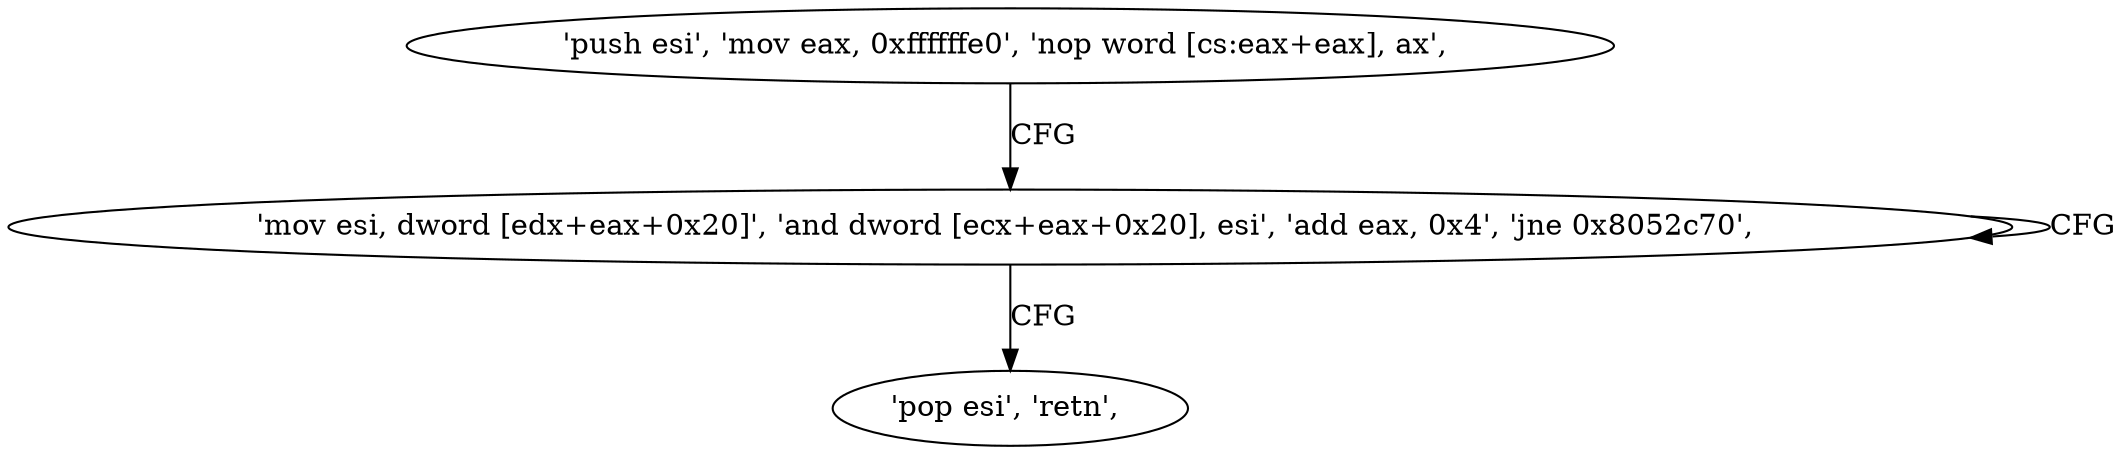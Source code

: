 digraph "func" {
"134556768" [label = "'push esi', 'mov eax, 0xffffffe0', 'nop word [cs:eax+eax], ax', " ]
"134556784" [label = "'mov esi, dword [edx+eax+0x20]', 'and dword [ecx+eax+0x20], esi', 'add eax, 0x4', 'jne 0x8052c70', " ]
"134556797" [label = "'pop esi', 'retn', " ]
"134556768" -> "134556784" [ label = "CFG" ]
"134556784" -> "134556784" [ label = "CFG" ]
"134556784" -> "134556797" [ label = "CFG" ]
}
